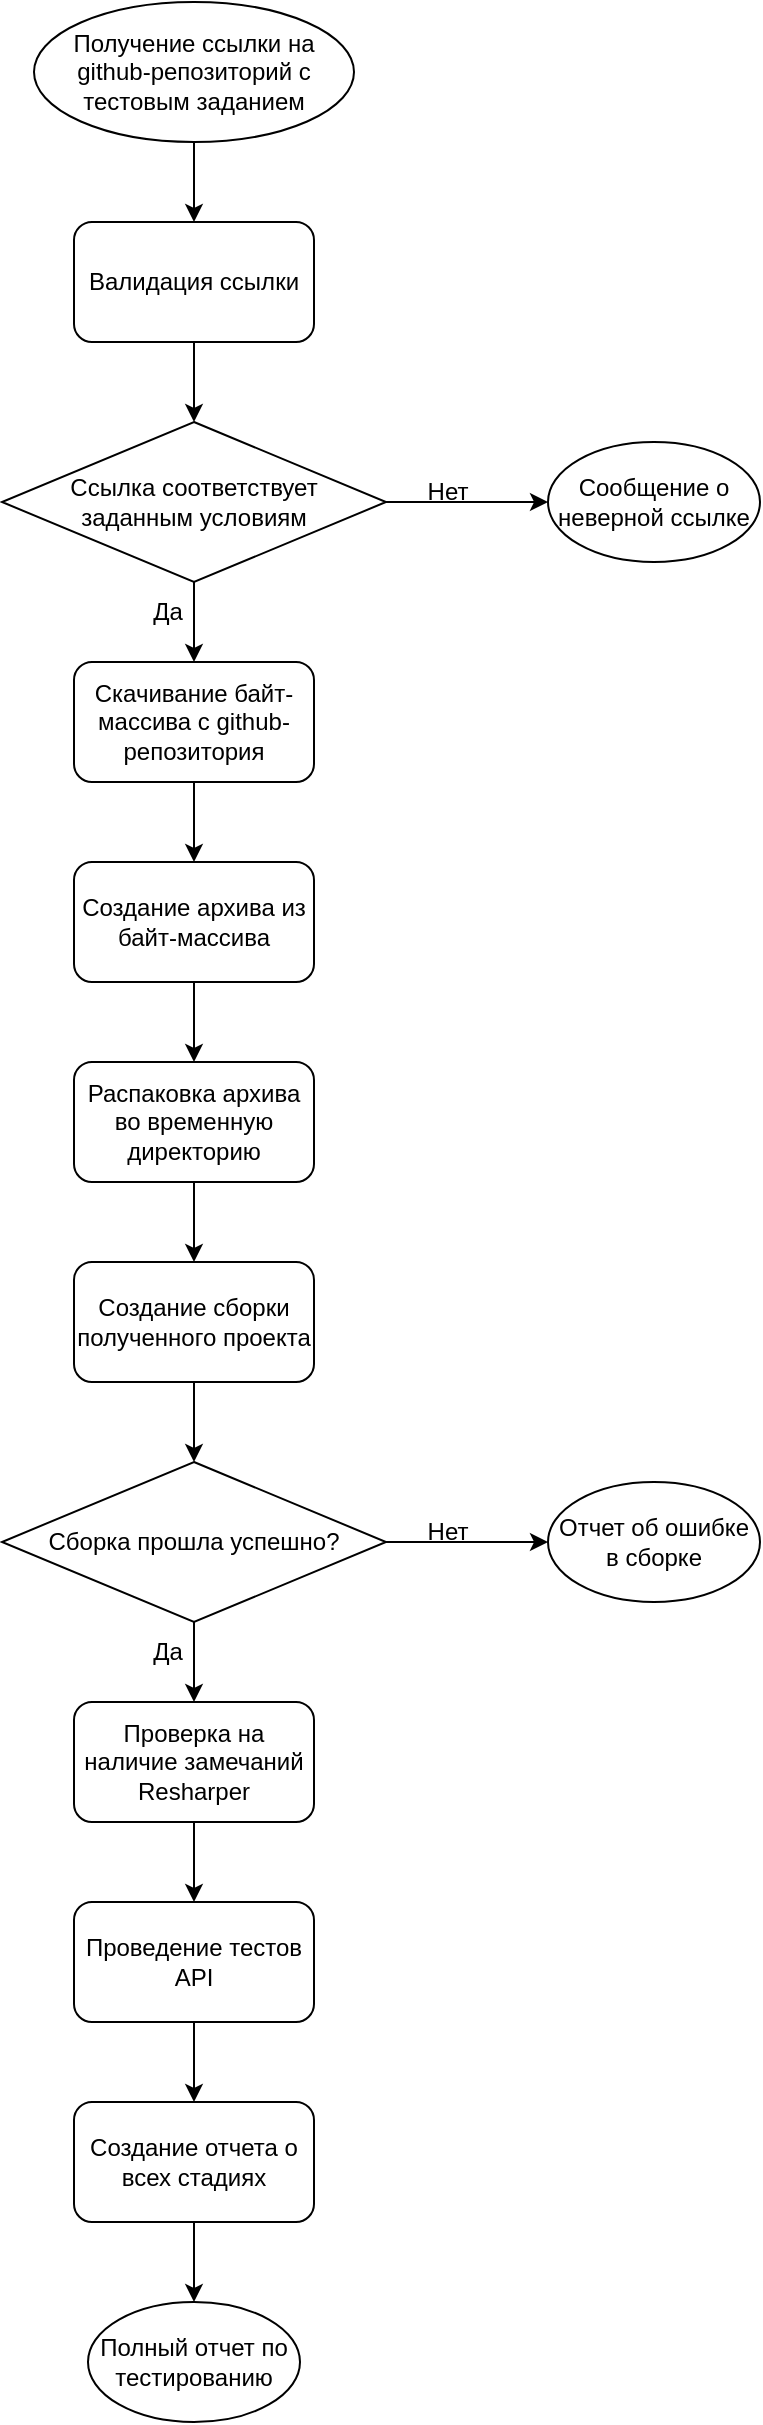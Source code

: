 <mxfile version="15.8.3" type="device"><diagram id="Q7tmR0Z5KedbwqZgBRwN" name="Page-1"><mxGraphModel dx="1422" dy="1931" grid="1" gridSize="10" guides="1" tooltips="1" connect="1" arrows="1" fold="1" page="1" pageScale="1" pageWidth="827" pageHeight="1169" math="0" shadow="0"><root><mxCell id="0"/><mxCell id="1" parent="0"/><mxCell id="mAdrOLselhioM31aPLWY-2" style="edgeStyle=orthogonalEdgeStyle;rounded=0;orthogonalLoop=1;jettySize=auto;html=1;entryX=0.5;entryY=0;entryDx=0;entryDy=0;exitX=0.5;exitY=1;exitDx=0;exitDy=0;" edge="1" parent="1" source="mAdrOLselhioM31aPLWY-1" target="mAdrOLselhioM31aPLWY-22"><mxGeometry relative="1" as="geometry"><mxPoint x="203" y="-290" as="targetPoint"/></mxGeometry></mxCell><mxCell id="mAdrOLselhioM31aPLWY-1" value="Получение ссылки на github-репозиторий с тестовым заданием" style="ellipse;whiteSpace=wrap;html=1;" vertex="1" parent="1"><mxGeometry x="123" y="-390" width="160" height="70" as="geometry"/></mxCell><mxCell id="mAdrOLselhioM31aPLWY-5" style="edgeStyle=orthogonalEdgeStyle;rounded=0;orthogonalLoop=1;jettySize=auto;html=1;entryX=0.5;entryY=0;entryDx=0;entryDy=0;exitX=0.5;exitY=1;exitDx=0;exitDy=0;" edge="1" parent="1" source="mAdrOLselhioM31aPLWY-3" target="mAdrOLselhioM31aPLWY-4"><mxGeometry relative="1" as="geometry"><mxPoint x="203" y="340" as="targetPoint"/></mxGeometry></mxCell><mxCell id="mAdrOLselhioM31aPLWY-3" value="Создание сборки полученного проекта" style="rounded=1;whiteSpace=wrap;html=1;" vertex="1" parent="1"><mxGeometry x="143" y="240" width="120" height="60" as="geometry"/></mxCell><mxCell id="mAdrOLselhioM31aPLWY-6" style="edgeStyle=orthogonalEdgeStyle;rounded=0;orthogonalLoop=1;jettySize=auto;html=1;exitX=1;exitY=0.5;exitDx=0;exitDy=0;entryX=0;entryY=0.5;entryDx=0;entryDy=0;" edge="1" parent="1" source="mAdrOLselhioM31aPLWY-4" target="mAdrOLselhioM31aPLWY-7"><mxGeometry relative="1" as="geometry"><mxPoint x="661" y="880" as="targetPoint"/><mxPoint x="560" y="730" as="sourcePoint"/></mxGeometry></mxCell><mxCell id="mAdrOLselhioM31aPLWY-11" style="edgeStyle=orthogonalEdgeStyle;rounded=0;orthogonalLoop=1;jettySize=auto;html=1;entryX=0.5;entryY=0;entryDx=0;entryDy=0;exitX=0.5;exitY=1;exitDx=0;exitDy=0;" edge="1" parent="1" source="mAdrOLselhioM31aPLWY-4" target="mAdrOLselhioM31aPLWY-9"><mxGeometry relative="1" as="geometry"/></mxCell><mxCell id="mAdrOLselhioM31aPLWY-4" value="Сборка прошла успешно?" style="rhombus;whiteSpace=wrap;html=1;" vertex="1" parent="1"><mxGeometry x="107" y="340" width="192" height="80" as="geometry"/></mxCell><mxCell id="mAdrOLselhioM31aPLWY-7" value="Отчет об ошибке в сборке" style="ellipse;whiteSpace=wrap;html=1;" vertex="1" parent="1"><mxGeometry x="380" y="350" width="106" height="60" as="geometry"/></mxCell><mxCell id="mAdrOLselhioM31aPLWY-8" style="edgeStyle=orthogonalEdgeStyle;rounded=0;orthogonalLoop=1;jettySize=auto;html=1;entryX=0.5;entryY=0;entryDx=0;entryDy=0;" edge="1" parent="1" source="mAdrOLselhioM31aPLWY-9"><mxGeometry relative="1" as="geometry"><mxPoint x="203" y="560" as="targetPoint"/></mxGeometry></mxCell><mxCell id="mAdrOLselhioM31aPLWY-9" value="Проверка на наличие замечаний Resharper" style="rounded=1;whiteSpace=wrap;html=1;" vertex="1" parent="1"><mxGeometry x="143" y="460" width="120" height="60" as="geometry"/></mxCell><mxCell id="mAdrOLselhioM31aPLWY-14" style="edgeStyle=orthogonalEdgeStyle;rounded=0;orthogonalLoop=1;jettySize=auto;html=1;entryX=0.5;entryY=0;entryDx=0;entryDy=0;" edge="1" parent="1" source="mAdrOLselhioM31aPLWY-13" target="mAdrOLselhioM31aPLWY-15"><mxGeometry relative="1" as="geometry"><mxPoint x="203" y="680" as="targetPoint"/></mxGeometry></mxCell><mxCell id="mAdrOLselhioM31aPLWY-13" value="Проведение тестов API" style="rounded=1;whiteSpace=wrap;html=1;" vertex="1" parent="1"><mxGeometry x="143" y="560" width="120" height="60" as="geometry"/></mxCell><mxCell id="mAdrOLselhioM31aPLWY-16" style="edgeStyle=orthogonalEdgeStyle;rounded=0;orthogonalLoop=1;jettySize=auto;html=1;entryX=0.5;entryY=0;entryDx=0;entryDy=0;" edge="1" parent="1" source="mAdrOLselhioM31aPLWY-15" target="mAdrOLselhioM31aPLWY-17"><mxGeometry relative="1" as="geometry"><mxPoint x="203" y="770" as="targetPoint"/></mxGeometry></mxCell><mxCell id="mAdrOLselhioM31aPLWY-15" value="Создание отчета о всех стадиях" style="rounded=1;whiteSpace=wrap;html=1;" vertex="1" parent="1"><mxGeometry x="143" y="660" width="120" height="60" as="geometry"/></mxCell><mxCell id="mAdrOLselhioM31aPLWY-17" value="Полный отчет по тестированию" style="ellipse;whiteSpace=wrap;html=1;" vertex="1" parent="1"><mxGeometry x="150" y="760" width="106" height="60" as="geometry"/></mxCell><mxCell id="mAdrOLselhioM31aPLWY-19" value="Да" style="text;html=1;strokeColor=none;fillColor=none;align=center;verticalAlign=middle;whiteSpace=wrap;rounded=0;" vertex="1" parent="1"><mxGeometry x="160" y="420" width="60" height="30" as="geometry"/></mxCell><mxCell id="mAdrOLselhioM31aPLWY-20" value="Нет" style="text;html=1;strokeColor=none;fillColor=none;align=center;verticalAlign=middle;whiteSpace=wrap;rounded=0;" vertex="1" parent="1"><mxGeometry x="300" y="360" width="60" height="30" as="geometry"/></mxCell><mxCell id="mAdrOLselhioM31aPLWY-21" style="edgeStyle=orthogonalEdgeStyle;rounded=0;orthogonalLoop=1;jettySize=auto;html=1;entryX=0.5;entryY=0;entryDx=0;entryDy=0;exitX=0.5;exitY=1;exitDx=0;exitDy=0;" edge="1" parent="1" source="mAdrOLselhioM31aPLWY-22" target="mAdrOLselhioM31aPLWY-25"><mxGeometry relative="1" as="geometry"><mxPoint x="203" y="-180" as="targetPoint"/></mxGeometry></mxCell><mxCell id="mAdrOLselhioM31aPLWY-22" value="Валидация ссылки" style="rounded=1;whiteSpace=wrap;html=1;" vertex="1" parent="1"><mxGeometry x="143" y="-280" width="120" height="60" as="geometry"/></mxCell><mxCell id="mAdrOLselhioM31aPLWY-23" style="edgeStyle=orthogonalEdgeStyle;rounded=0;orthogonalLoop=1;jettySize=auto;html=1;exitX=1;exitY=0.5;exitDx=0;exitDy=0;entryX=0;entryY=0.5;entryDx=0;entryDy=0;" edge="1" parent="1" source="mAdrOLselhioM31aPLWY-25" target="mAdrOLselhioM31aPLWY-26"><mxGeometry relative="1" as="geometry"><mxPoint x="661" y="360" as="targetPoint"/><mxPoint x="560" y="210" as="sourcePoint"/></mxGeometry></mxCell><mxCell id="mAdrOLselhioM31aPLWY-24" style="edgeStyle=orthogonalEdgeStyle;rounded=0;orthogonalLoop=1;jettySize=auto;html=1;exitX=0.5;exitY=1;exitDx=0;exitDy=0;entryX=0.5;entryY=0;entryDx=0;entryDy=0;" edge="1" parent="1" source="mAdrOLselhioM31aPLWY-25" target="mAdrOLselhioM31aPLWY-33"><mxGeometry relative="1" as="geometry"><mxPoint x="203" y="-50" as="targetPoint"/></mxGeometry></mxCell><mxCell id="mAdrOLselhioM31aPLWY-25" value="Ссылка соответствует &lt;br&gt;заданным условиям" style="rhombus;whiteSpace=wrap;html=1;" vertex="1" parent="1"><mxGeometry x="107" y="-180" width="192" height="80" as="geometry"/></mxCell><mxCell id="mAdrOLselhioM31aPLWY-26" value="Сообщение о неверной ссылке" style="ellipse;whiteSpace=wrap;html=1;" vertex="1" parent="1"><mxGeometry x="380" y="-170" width="106" height="60" as="geometry"/></mxCell><mxCell id="mAdrOLselhioM31aPLWY-27" value="Создание архива из байт-массива" style="rounded=1;whiteSpace=wrap;html=1;" vertex="1" parent="1"><mxGeometry x="143" y="40" width="120" height="60" as="geometry"/></mxCell><mxCell id="mAdrOLselhioM31aPLWY-28" value="Да" style="text;html=1;strokeColor=none;fillColor=none;align=center;verticalAlign=middle;whiteSpace=wrap;rounded=0;" vertex="1" parent="1"><mxGeometry x="160" y="-100" width="60" height="30" as="geometry"/></mxCell><mxCell id="mAdrOLselhioM31aPLWY-29" value="Нет" style="text;html=1;strokeColor=none;fillColor=none;align=center;verticalAlign=middle;whiteSpace=wrap;rounded=0;" vertex="1" parent="1"><mxGeometry x="300" y="-160" width="60" height="30" as="geometry"/></mxCell><mxCell id="mAdrOLselhioM31aPLWY-30" style="edgeStyle=orthogonalEdgeStyle;rounded=0;orthogonalLoop=1;jettySize=auto;html=1;entryX=0.5;entryY=0;entryDx=0;entryDy=0;exitX=0.5;exitY=1;exitDx=0;exitDy=0;" edge="1" parent="1" target="mAdrOLselhioM31aPLWY-31" source="mAdrOLselhioM31aPLWY-27"><mxGeometry relative="1" as="geometry"><mxPoint x="203" y="140" as="targetPoint"/><mxPoint x="210" y="100" as="sourcePoint"/></mxGeometry></mxCell><mxCell id="mAdrOLselhioM31aPLWY-32" style="edgeStyle=orthogonalEdgeStyle;rounded=0;orthogonalLoop=1;jettySize=auto;html=1;entryX=0.5;entryY=0;entryDx=0;entryDy=0;" edge="1" parent="1" source="mAdrOLselhioM31aPLWY-31" target="mAdrOLselhioM31aPLWY-3"><mxGeometry relative="1" as="geometry"/></mxCell><mxCell id="mAdrOLselhioM31aPLWY-31" value="Распаковка архива во временную директорию" style="rounded=1;whiteSpace=wrap;html=1;" vertex="1" parent="1"><mxGeometry x="143" y="140" width="120" height="60" as="geometry"/></mxCell><mxCell id="mAdrOLselhioM31aPLWY-34" style="edgeStyle=orthogonalEdgeStyle;rounded=0;orthogonalLoop=1;jettySize=auto;html=1;entryX=0.5;entryY=0;entryDx=0;entryDy=0;" edge="1" parent="1" source="mAdrOLselhioM31aPLWY-33" target="mAdrOLselhioM31aPLWY-27"><mxGeometry relative="1" as="geometry"/></mxCell><mxCell id="mAdrOLselhioM31aPLWY-33" value="Скачивание байт-массива с github-репозитория" style="rounded=1;whiteSpace=wrap;html=1;" vertex="1" parent="1"><mxGeometry x="143" y="-60" width="120" height="60" as="geometry"/></mxCell></root></mxGraphModel></diagram></mxfile>